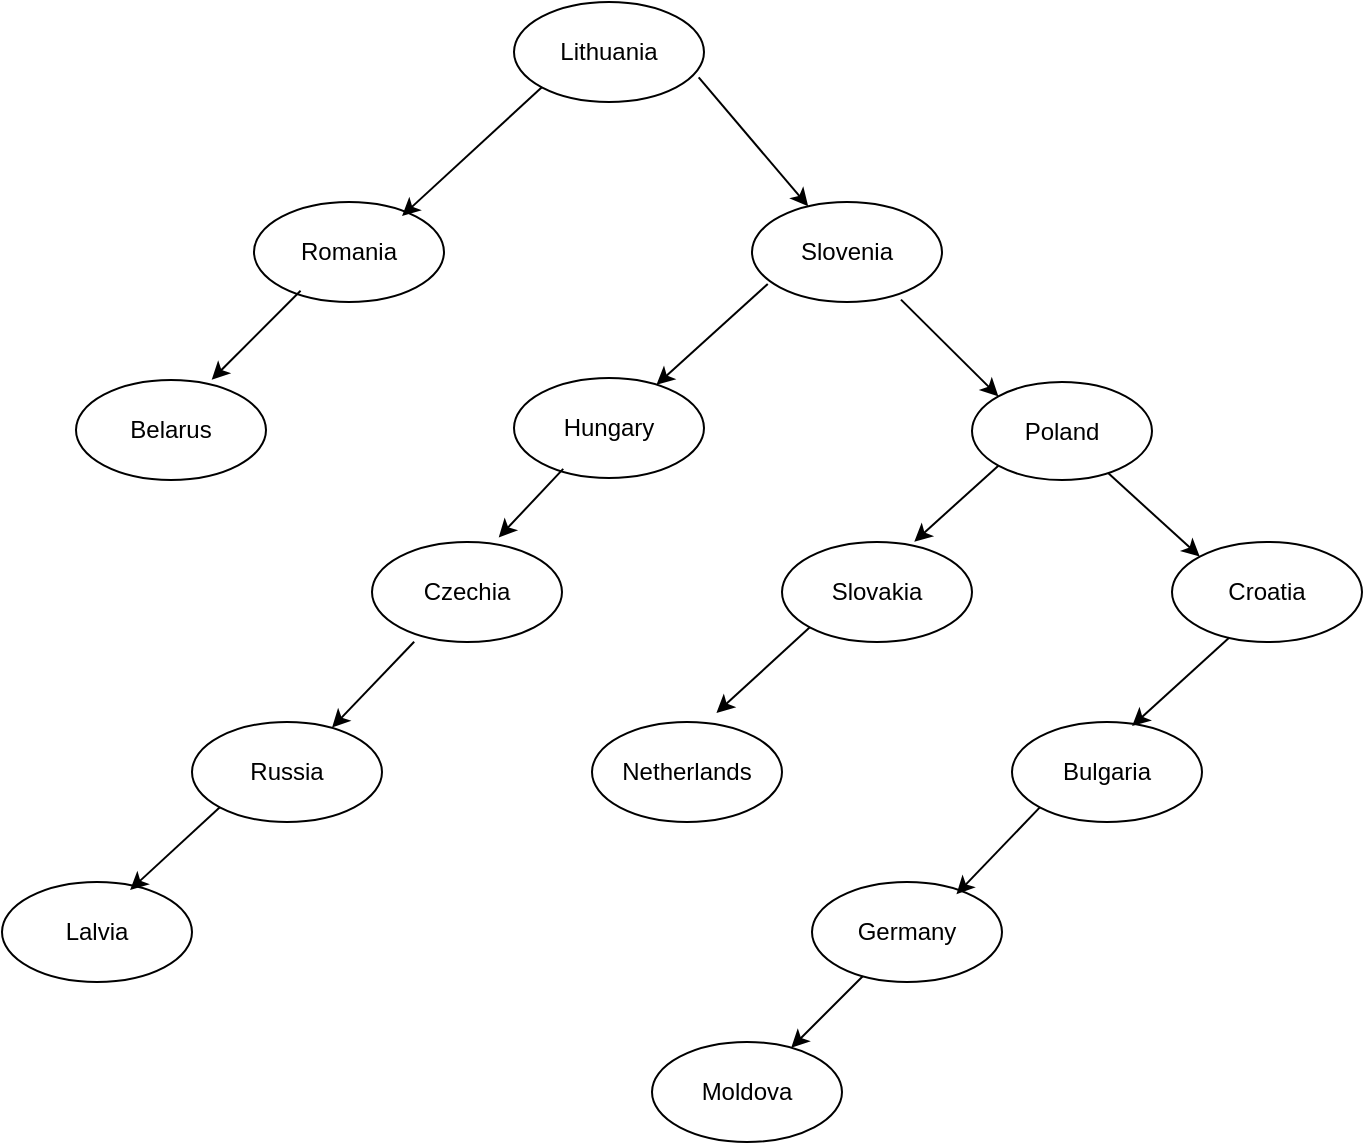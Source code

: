 <mxfile version="22.0.4" type="github">
  <diagram name="Page-1" id="rIlDim0akFHjqdQ1LH3T">
    <mxGraphModel dx="964" dy="516" grid="1" gridSize="10" guides="1" tooltips="1" connect="1" arrows="1" fold="1" page="1" pageScale="1" pageWidth="850" pageHeight="1100" math="0" shadow="0">
      <root>
        <mxCell id="0" />
        <mxCell id="1" parent="0" />
        <mxCell id="s9ncwhnDu9tb6qxzrWL--1" value="Lithuania" style="ellipse;whiteSpace=wrap;html=1;" vertex="1" parent="1">
          <mxGeometry x="291" width="95" height="50" as="geometry" />
        </mxCell>
        <mxCell id="s9ncwhnDu9tb6qxzrWL--3" value="Romania" style="ellipse;whiteSpace=wrap;html=1;" vertex="1" parent="1">
          <mxGeometry x="161" y="100" width="95" height="50" as="geometry" />
        </mxCell>
        <mxCell id="s9ncwhnDu9tb6qxzrWL--4" value="Belarus" style="ellipse;whiteSpace=wrap;html=1;" vertex="1" parent="1">
          <mxGeometry x="72" y="189" width="95" height="50" as="geometry" />
        </mxCell>
        <mxCell id="s9ncwhnDu9tb6qxzrWL--5" value="Slovenia" style="ellipse;whiteSpace=wrap;html=1;" vertex="1" parent="1">
          <mxGeometry x="410" y="100" width="95" height="50" as="geometry" />
        </mxCell>
        <mxCell id="s9ncwhnDu9tb6qxzrWL--6" value="Croatia" style="ellipse;whiteSpace=wrap;html=1;" vertex="1" parent="1">
          <mxGeometry x="620" y="270" width="95" height="50" as="geometry" />
        </mxCell>
        <mxCell id="s9ncwhnDu9tb6qxzrWL--7" value="Bulgaria" style="ellipse;whiteSpace=wrap;html=1;" vertex="1" parent="1">
          <mxGeometry x="540" y="360" width="95" height="50" as="geometry" />
        </mxCell>
        <mxCell id="s9ncwhnDu9tb6qxzrWL--8" value="Poland" style="ellipse;whiteSpace=wrap;html=1;" vertex="1" parent="1">
          <mxGeometry x="520" y="190" width="90" height="49" as="geometry" />
        </mxCell>
        <mxCell id="s9ncwhnDu9tb6qxzrWL--9" value="Russia" style="ellipse;whiteSpace=wrap;html=1;" vertex="1" parent="1">
          <mxGeometry x="130" y="360" width="95" height="50" as="geometry" />
        </mxCell>
        <mxCell id="s9ncwhnDu9tb6qxzrWL--10" value="Lalvia" style="ellipse;whiteSpace=wrap;html=1;" vertex="1" parent="1">
          <mxGeometry x="35" y="440" width="95" height="50" as="geometry" />
        </mxCell>
        <mxCell id="s9ncwhnDu9tb6qxzrWL--11" value="Czechia" style="ellipse;whiteSpace=wrap;html=1;" vertex="1" parent="1">
          <mxGeometry x="220" y="270" width="95" height="50" as="geometry" />
        </mxCell>
        <mxCell id="s9ncwhnDu9tb6qxzrWL--12" value="Hungary" style="ellipse;whiteSpace=wrap;html=1;" vertex="1" parent="1">
          <mxGeometry x="291" y="188" width="95" height="50" as="geometry" />
        </mxCell>
        <mxCell id="s9ncwhnDu9tb6qxzrWL--13" value="Germany" style="ellipse;whiteSpace=wrap;html=1;" vertex="1" parent="1">
          <mxGeometry x="440" y="440" width="95" height="50" as="geometry" />
        </mxCell>
        <mxCell id="s9ncwhnDu9tb6qxzrWL--14" value="Moldova" style="ellipse;whiteSpace=wrap;html=1;" vertex="1" parent="1">
          <mxGeometry x="360" y="520" width="95" height="50" as="geometry" />
        </mxCell>
        <mxCell id="s9ncwhnDu9tb6qxzrWL--15" value="Netherlands" style="ellipse;whiteSpace=wrap;html=1;" vertex="1" parent="1">
          <mxGeometry x="330" y="360" width="95" height="50" as="geometry" />
        </mxCell>
        <mxCell id="s9ncwhnDu9tb6qxzrWL--16" value="Slovakia" style="ellipse;whiteSpace=wrap;html=1;" vertex="1" parent="1">
          <mxGeometry x="425" y="270" width="95" height="50" as="geometry" />
        </mxCell>
        <mxCell id="s9ncwhnDu9tb6qxzrWL--17" value="" style="endArrow=classic;html=1;rounded=0;exitX=0;exitY=1;exitDx=0;exitDy=0;" edge="1" parent="1" source="s9ncwhnDu9tb6qxzrWL--1">
          <mxGeometry width="50" height="50" relative="1" as="geometry">
            <mxPoint x="290" y="50" as="sourcePoint" />
            <mxPoint x="235" y="107" as="targetPoint" />
          </mxGeometry>
        </mxCell>
        <mxCell id="s9ncwhnDu9tb6qxzrWL--18" value="" style="endArrow=classic;html=1;rounded=0;exitX=0.224;exitY=0.887;exitDx=0;exitDy=0;exitPerimeter=0;entryX=0.714;entryY=-0.002;entryDx=0;entryDy=0;entryPerimeter=0;" edge="1" parent="1" target="s9ncwhnDu9tb6qxzrWL--4">
          <mxGeometry width="50" height="50" relative="1" as="geometry">
            <mxPoint x="184.28" y="144.35" as="sourcePoint" />
            <mxPoint x="130" y="190" as="targetPoint" />
          </mxGeometry>
        </mxCell>
        <mxCell id="s9ncwhnDu9tb6qxzrWL--19" value="" style="endArrow=classic;html=1;rounded=0;exitX=0.259;exitY=0.909;exitDx=0;exitDy=0;exitPerimeter=0;entryX=0.667;entryY=-0.046;entryDx=0;entryDy=0;entryPerimeter=0;" edge="1" parent="1" source="s9ncwhnDu9tb6qxzrWL--12" target="s9ncwhnDu9tb6qxzrWL--11">
          <mxGeometry width="50" height="50" relative="1" as="geometry">
            <mxPoint x="340" y="230" as="sourcePoint" />
            <mxPoint x="300" y="269" as="targetPoint" />
          </mxGeometry>
        </mxCell>
        <mxCell id="s9ncwhnDu9tb6qxzrWL--20" value="" style="endArrow=classic;html=1;rounded=0;exitX=0.083;exitY=0.82;exitDx=0;exitDy=0;exitPerimeter=0;" edge="1" parent="1" source="s9ncwhnDu9tb6qxzrWL--5" target="s9ncwhnDu9tb6qxzrWL--12">
          <mxGeometry width="50" height="50" relative="1" as="geometry">
            <mxPoint x="447.5" y="140" as="sourcePoint" />
            <mxPoint x="401" y="180" as="targetPoint" />
          </mxGeometry>
        </mxCell>
        <mxCell id="s9ncwhnDu9tb6qxzrWL--21" value="" style="endArrow=classic;html=1;rounded=0;exitX=0.222;exitY=0.998;exitDx=0;exitDy=0;exitPerimeter=0;entryX=0.737;entryY=0.056;entryDx=0;entryDy=0;entryPerimeter=0;" edge="1" parent="1" source="s9ncwhnDu9tb6qxzrWL--11" target="s9ncwhnDu9tb6qxzrWL--9">
          <mxGeometry width="50" height="50" relative="1" as="geometry">
            <mxPoint x="256" y="310" as="sourcePoint" />
            <mxPoint x="210" y="354" as="targetPoint" />
          </mxGeometry>
        </mxCell>
        <mxCell id="s9ncwhnDu9tb6qxzrWL--23" value="" style="endArrow=classic;html=1;rounded=0;exitX=0;exitY=1;exitDx=0;exitDy=0;entryX=0.674;entryY=0.08;entryDx=0;entryDy=0;entryPerimeter=0;" edge="1" parent="1" source="s9ncwhnDu9tb6qxzrWL--9" target="s9ncwhnDu9tb6qxzrWL--10">
          <mxGeometry width="50" height="50" relative="1" as="geometry">
            <mxPoint x="167" y="400" as="sourcePoint" />
            <mxPoint x="127" y="430" as="targetPoint" />
          </mxGeometry>
        </mxCell>
        <mxCell id="s9ncwhnDu9tb6qxzrWL--24" value="" style="endArrow=classic;html=1;rounded=0;exitX=0;exitY=1;exitDx=0;exitDy=0;entryX=0.696;entryY=-0.002;entryDx=0;entryDy=0;entryPerimeter=0;" edge="1" parent="1" source="s9ncwhnDu9tb6qxzrWL--8" target="s9ncwhnDu9tb6qxzrWL--16">
          <mxGeometry width="50" height="50" relative="1" as="geometry">
            <mxPoint x="579" y="205" as="sourcePoint" />
            <mxPoint x="483" y="269" as="targetPoint" />
          </mxGeometry>
        </mxCell>
        <mxCell id="s9ncwhnDu9tb6qxzrWL--25" value="" style="endArrow=classic;html=1;rounded=0;exitX=0;exitY=1;exitDx=0;exitDy=0;entryX=0.655;entryY=-0.091;entryDx=0;entryDy=0;entryPerimeter=0;" edge="1" parent="1" source="s9ncwhnDu9tb6qxzrWL--16" target="s9ncwhnDu9tb6qxzrWL--15">
          <mxGeometry width="50" height="50" relative="1" as="geometry">
            <mxPoint x="487" y="288" as="sourcePoint" />
            <mxPoint x="440" y="330" as="targetPoint" />
          </mxGeometry>
        </mxCell>
        <mxCell id="s9ncwhnDu9tb6qxzrWL--26" value="" style="endArrow=classic;html=1;rounded=0;" edge="1" parent="1" source="s9ncwhnDu9tb6qxzrWL--13" target="s9ncwhnDu9tb6qxzrWL--14">
          <mxGeometry width="50" height="50" relative="1" as="geometry">
            <mxPoint x="547" y="438" as="sourcePoint" />
            <mxPoint x="514" y="471" as="targetPoint" />
          </mxGeometry>
        </mxCell>
        <mxCell id="s9ncwhnDu9tb6qxzrWL--27" value="" style="endArrow=classic;html=1;rounded=0;exitX=0;exitY=1;exitDx=0;exitDy=0;entryX=0.76;entryY=0.123;entryDx=0;entryDy=0;entryPerimeter=0;" edge="1" parent="1" source="s9ncwhnDu9tb6qxzrWL--7" target="s9ncwhnDu9tb6qxzrWL--13">
          <mxGeometry width="50" height="50" relative="1" as="geometry">
            <mxPoint x="629" y="366" as="sourcePoint" />
            <mxPoint x="582" y="408" as="targetPoint" />
          </mxGeometry>
        </mxCell>
        <mxCell id="s9ncwhnDu9tb6qxzrWL--28" value="" style="endArrow=classic;html=1;rounded=0;exitX=0.302;exitY=0.954;exitDx=0;exitDy=0;exitPerimeter=0;entryX=0.632;entryY=0.04;entryDx=0;entryDy=0;entryPerimeter=0;" edge="1" parent="1" source="s9ncwhnDu9tb6qxzrWL--6" target="s9ncwhnDu9tb6qxzrWL--7">
          <mxGeometry width="50" height="50" relative="1" as="geometry">
            <mxPoint x="717" y="280" as="sourcePoint" />
            <mxPoint x="670" y="322" as="targetPoint" />
          </mxGeometry>
        </mxCell>
        <mxCell id="s9ncwhnDu9tb6qxzrWL--29" value="" style="endArrow=classic;html=1;rounded=0;exitX=0.972;exitY=0.754;exitDx=0;exitDy=0;exitPerimeter=0;" edge="1" parent="1" source="s9ncwhnDu9tb6qxzrWL--1" target="s9ncwhnDu9tb6qxzrWL--5">
          <mxGeometry width="50" height="50" relative="1" as="geometry">
            <mxPoint x="375" y="30" as="sourcePoint" />
            <mxPoint x="455" y="90" as="targetPoint" />
          </mxGeometry>
        </mxCell>
        <mxCell id="s9ncwhnDu9tb6qxzrWL--32" value="" style="endArrow=classic;html=1;rounded=0;entryX=0;entryY=0;entryDx=0;entryDy=0;" edge="1" parent="1" source="s9ncwhnDu9tb6qxzrWL--8" target="s9ncwhnDu9tb6qxzrWL--6">
          <mxGeometry width="50" height="50" relative="1" as="geometry">
            <mxPoint x="622" y="200" as="sourcePoint" />
            <mxPoint x="693" y="249" as="targetPoint" />
          </mxGeometry>
        </mxCell>
        <mxCell id="s9ncwhnDu9tb6qxzrWL--33" value="" style="endArrow=classic;html=1;rounded=0;exitX=0.784;exitY=0.976;exitDx=0;exitDy=0;exitPerimeter=0;entryX=0;entryY=0;entryDx=0;entryDy=0;" edge="1" parent="1" source="s9ncwhnDu9tb6qxzrWL--5" target="s9ncwhnDu9tb6qxzrWL--8">
          <mxGeometry width="50" height="50" relative="1" as="geometry">
            <mxPoint x="510" y="120" as="sourcePoint" />
            <mxPoint x="540" y="203" as="targetPoint" />
          </mxGeometry>
        </mxCell>
      </root>
    </mxGraphModel>
  </diagram>
</mxfile>
